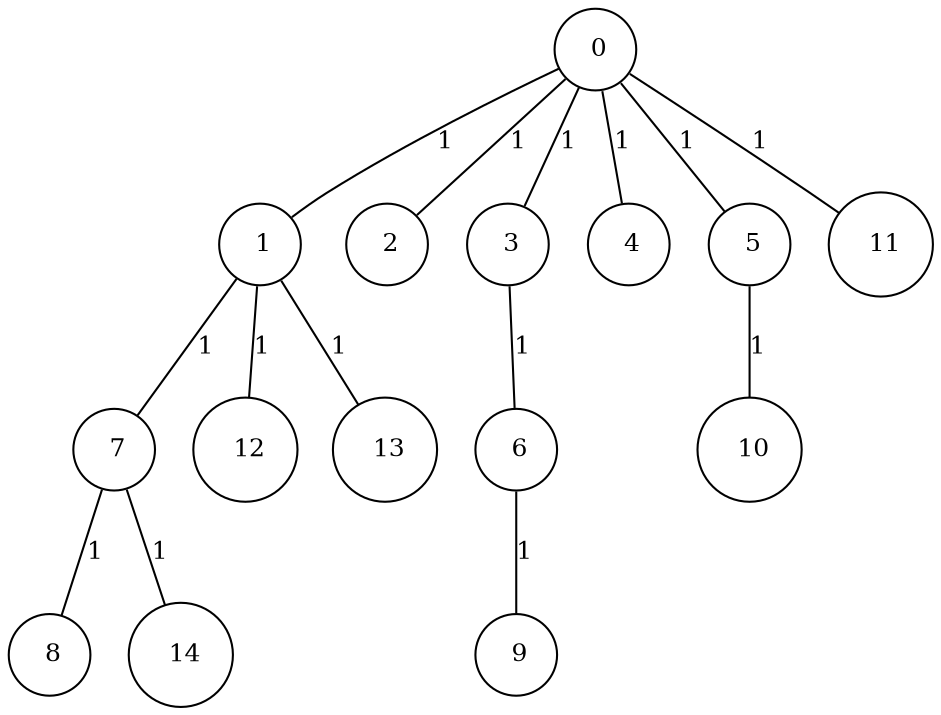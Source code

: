 graph G {
size="8.5,11;"
ratio = "expand;"
fixedsize="true;"
overlap="scale;"
node[shape=circle,width=.12,hight=.12,fontsize=12]
edge[fontsize=12]

0[label=" 0" color=black, pos="1.0542686,2.1885491!"];
1[label=" 1" color=black, pos="2.8746102,1.8501022!"];
2[label=" 2" color=black, pos="1.874469,2.4336044!"];
3[label=" 3" color=black, pos="0.081966555,1.087739!"];
4[label=" 4" color=black, pos="0.1775468,1.5579368!"];
5[label=" 5" color=black, pos="0.65973121,2.62758!"];
6[label=" 6" color=black, pos="0.4906459,0.44290252!"];
7[label=" 7" color=black, pos="1.506051,0.37639066!"];
8[label=" 8" color=black, pos="1.7421654,2.489461!"];
9[label=" 9" color=black, pos="2.6537303,2.1202502!"];
10[label=" 10" color=black, pos="2.0207459,2.0958247!"];
11[label=" 11" color=black, pos="1.8891969,2.9717014!"];
12[label=" 12" color=black, pos="2.221956,1.6832888!"];
13[label=" 13" color=black, pos="2.5800739,0.68657196!"];
14[label=" 14" color=black, pos="2.430144,2.1959785!"];
0--1[label="1"]
0--2[label="1"]
0--3[label="1"]
0--4[label="1"]
0--5[label="1"]
0--11[label="1"]
1--7[label="1"]
1--12[label="1"]
1--13[label="1"]
3--6[label="1"]
5--10[label="1"]
6--9[label="1"]
7--8[label="1"]
7--14[label="1"]

}
